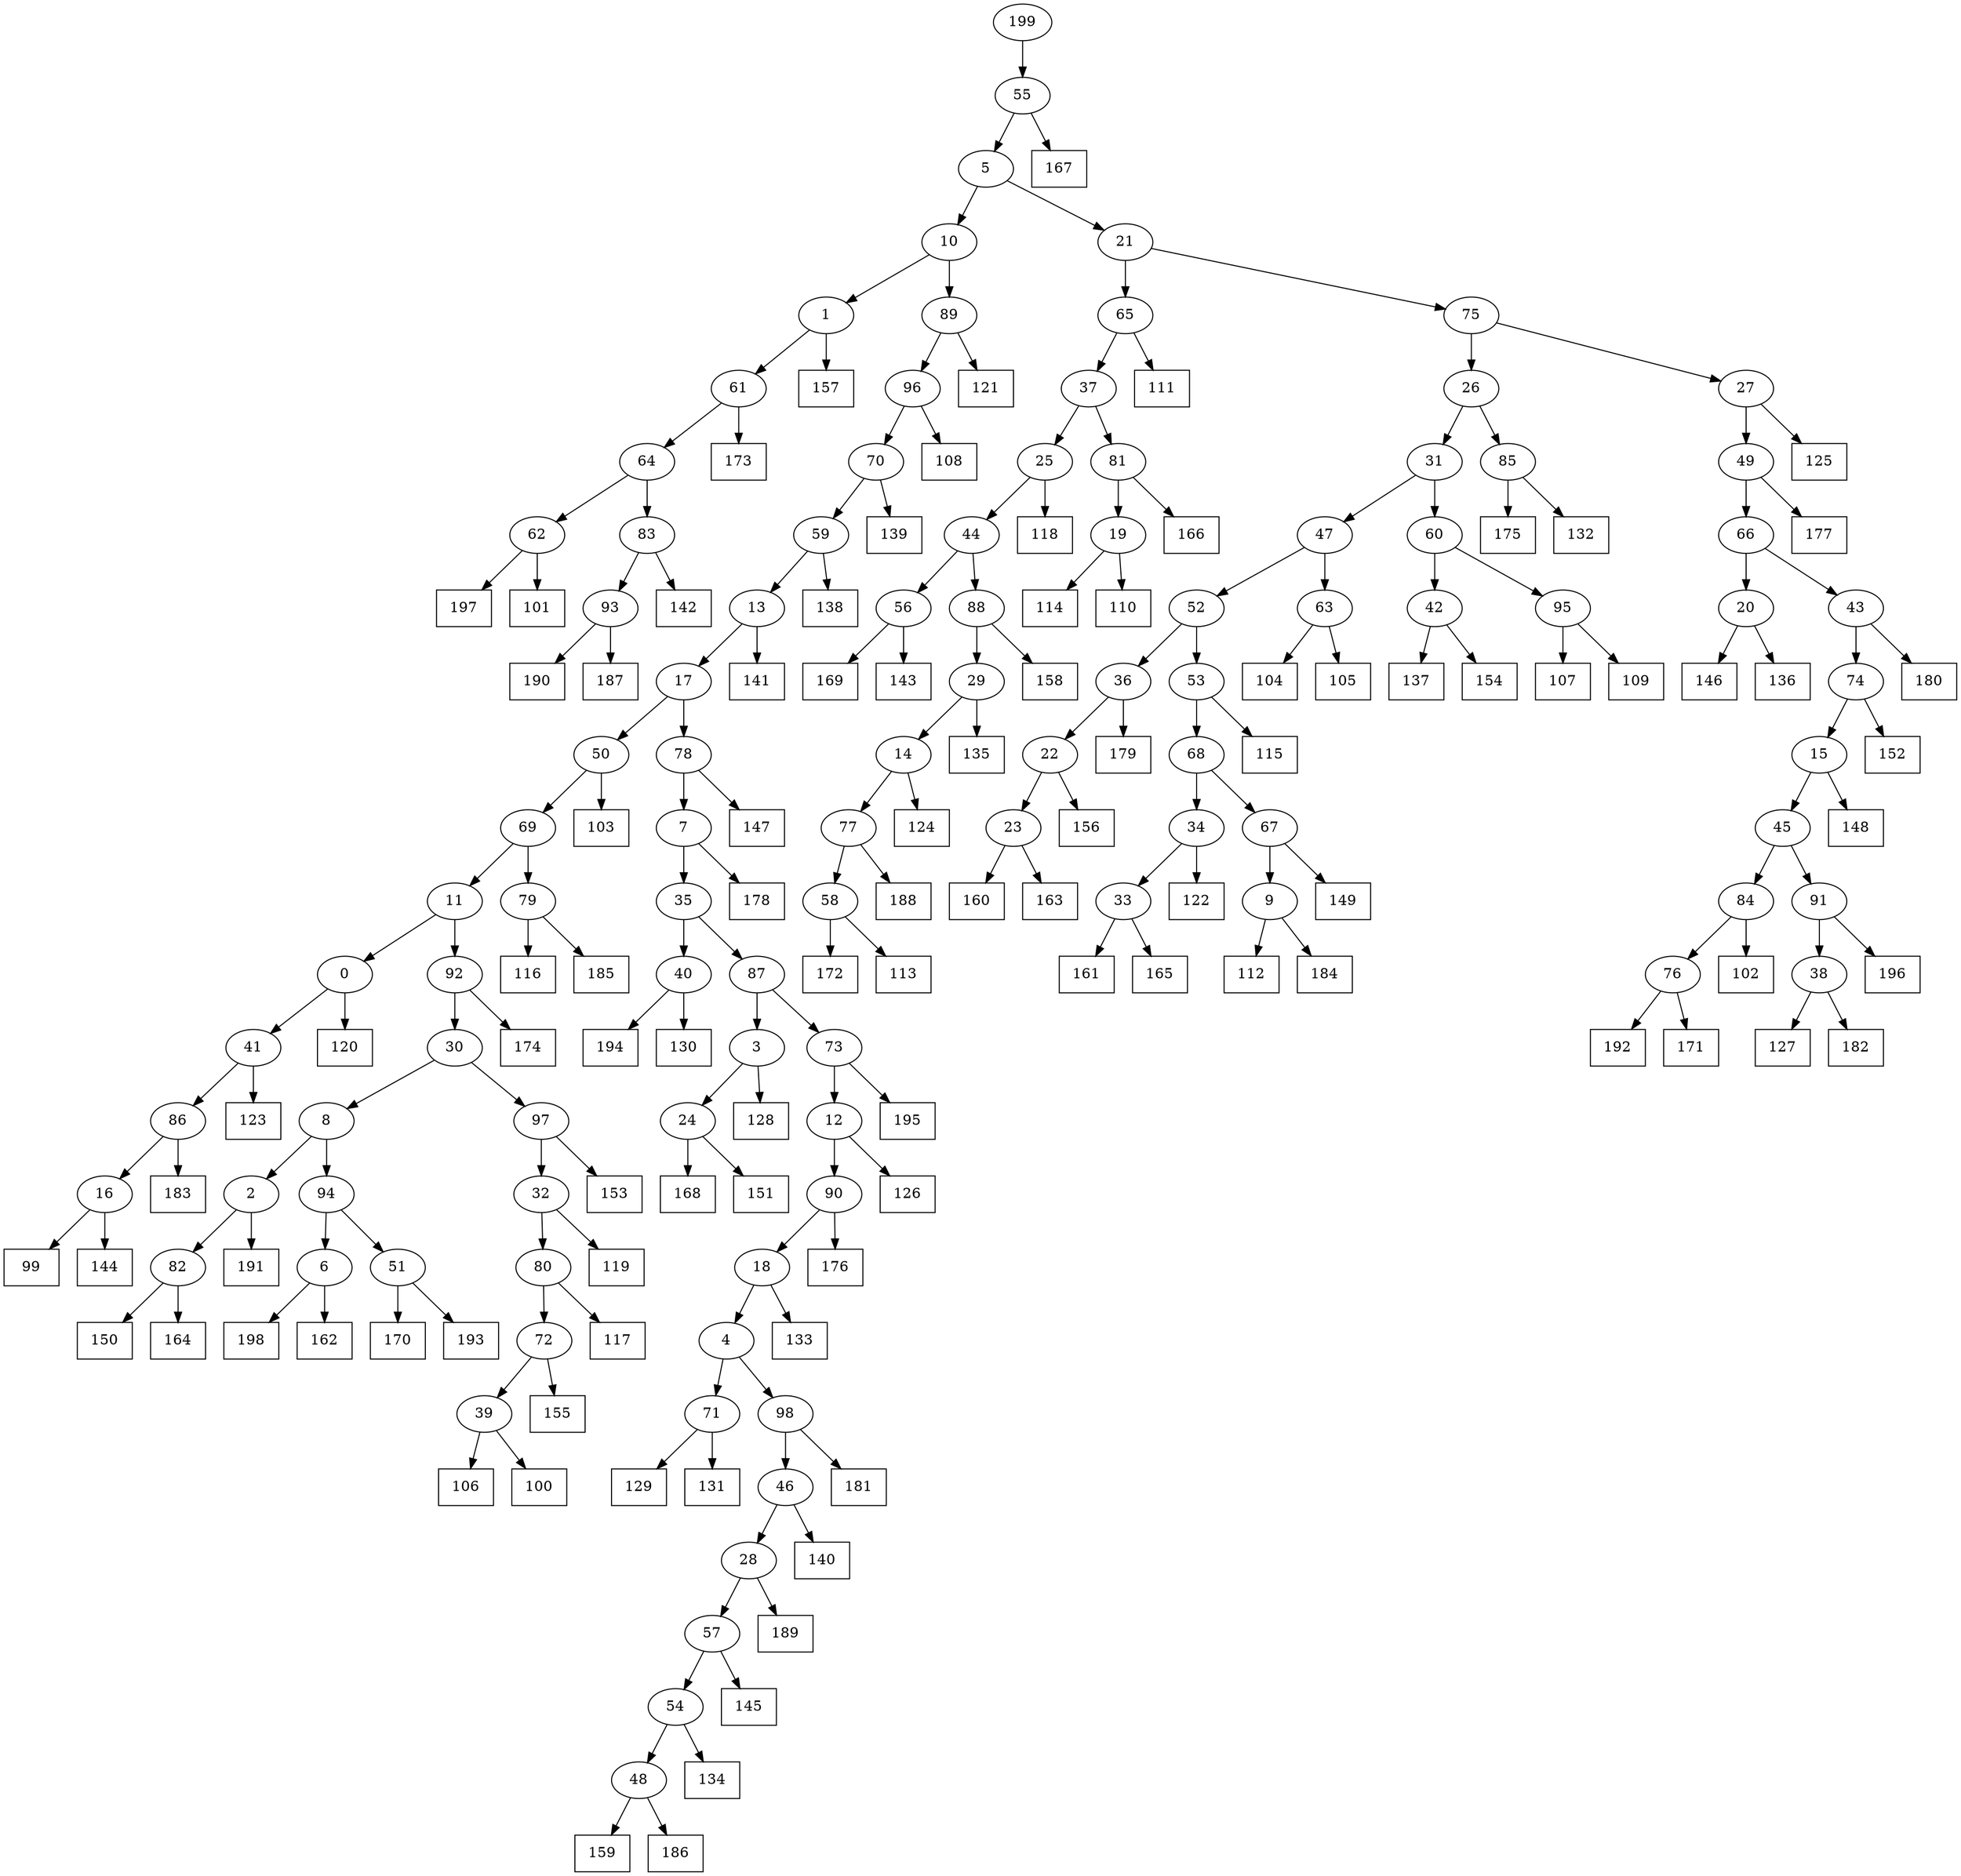 digraph G {
0[label="0"];
1[label="1"];
2[label="2"];
3[label="3"];
4[label="4"];
5[label="5"];
6[label="6"];
7[label="7"];
8[label="8"];
9[label="9"];
10[label="10"];
11[label="11"];
12[label="12"];
13[label="13"];
14[label="14"];
15[label="15"];
16[label="16"];
17[label="17"];
18[label="18"];
19[label="19"];
20[label="20"];
21[label="21"];
22[label="22"];
23[label="23"];
24[label="24"];
25[label="25"];
26[label="26"];
27[label="27"];
28[label="28"];
29[label="29"];
30[label="30"];
31[label="31"];
32[label="32"];
33[label="33"];
34[label="34"];
35[label="35"];
36[label="36"];
37[label="37"];
38[label="38"];
39[label="39"];
40[label="40"];
41[label="41"];
42[label="42"];
43[label="43"];
44[label="44"];
45[label="45"];
46[label="46"];
47[label="47"];
48[label="48"];
49[label="49"];
50[label="50"];
51[label="51"];
52[label="52"];
53[label="53"];
54[label="54"];
55[label="55"];
56[label="56"];
57[label="57"];
58[label="58"];
59[label="59"];
60[label="60"];
61[label="61"];
62[label="62"];
63[label="63"];
64[label="64"];
65[label="65"];
66[label="66"];
67[label="67"];
68[label="68"];
69[label="69"];
70[label="70"];
71[label="71"];
72[label="72"];
73[label="73"];
74[label="74"];
75[label="75"];
76[label="76"];
77[label="77"];
78[label="78"];
79[label="79"];
80[label="80"];
81[label="81"];
82[label="82"];
83[label="83"];
84[label="84"];
85[label="85"];
86[label="86"];
87[label="87"];
88[label="88"];
89[label="89"];
90[label="90"];
91[label="91"];
92[label="92"];
93[label="93"];
94[label="94"];
95[label="95"];
96[label="96"];
97[label="97"];
98[label="98"];
99[shape=box,label="122"];
100[shape=box,label="160"];
101[shape=box,label="99"];
102[shape=box,label="189"];
103[shape=box,label="198"];
104[shape=box,label="114"];
105[shape=box,label="112"];
106[shape=box,label="163"];
107[shape=box,label="146"];
108[shape=box,label="157"];
109[shape=box,label="175"];
110[shape=box,label="194"];
111[shape=box,label="107"];
112[shape=box,label="190"];
113[shape=box,label="179"];
114[shape=box,label="150"];
115[shape=box,label="141"];
116[shape=box,label="159"];
117[shape=box,label="167"];
118[shape=box,label="153"];
119[shape=box,label="136"];
120[shape=box,label="161"];
121[shape=box,label="172"];
122[shape=box,label="149"];
123[shape=box,label="156"];
124[shape=box,label="130"];
125[shape=box,label="108"];
126[shape=box,label="113"];
127[shape=box,label="183"];
128[shape=box,label="180"];
129[shape=box,label="140"];
130[shape=box,label="128"];
131[shape=box,label="181"];
132[shape=box,label="103"];
133[shape=box,label="117"];
134[shape=box,label="133"];
135[shape=box,label="134"];
136[shape=box,label="162"];
137[shape=box,label="129"];
138[shape=box,label="132"];
139[shape=box,label="176"];
140[shape=box,label="118"];
141[shape=box,label="106"];
142[shape=box,label="119"];
143[shape=box,label="191"];
144[shape=box,label="169"];
145[shape=box,label="147"];
146[shape=box,label="127"];
147[shape=box,label="111"];
148[shape=box,label="197"];
149[shape=box,label="182"];
150[shape=box,label="123"];
151[shape=box,label="148"];
152[shape=box,label="173"];
153[shape=box,label="195"];
154[shape=box,label="178"];
155[shape=box,label="188"];
156[shape=box,label="166"];
157[shape=box,label="174"];
158[shape=box,label="168"];
159[shape=box,label="120"];
160[shape=box,label="144"];
161[shape=box,label="138"];
162[shape=box,label="124"];
163[shape=box,label="186"];
164[shape=box,label="137"];
165[shape=box,label="170"];
166[shape=box,label="145"];
167[shape=box,label="142"];
168[shape=box,label="109"];
169[shape=box,label="143"];
170[shape=box,label="158"];
171[shape=box,label="104"];
172[shape=box,label="131"];
173[shape=box,label="196"];
174[shape=box,label="116"];
175[shape=box,label="184"];
176[shape=box,label="102"];
177[shape=box,label="152"];
178[shape=box,label="121"];
179[shape=box,label="165"];
180[shape=box,label="151"];
181[shape=box,label="185"];
182[shape=box,label="177"];
183[shape=box,label="101"];
184[shape=box,label="139"];
185[shape=box,label="125"];
186[shape=box,label="126"];
187[shape=box,label="110"];
188[shape=box,label="105"];
189[shape=box,label="187"];
190[shape=box,label="100"];
191[shape=box,label="154"];
192[shape=box,label="115"];
193[shape=box,label="135"];
194[shape=box,label="164"];
195[shape=box,label="193"];
196[shape=box,label="192"];
197[shape=box,label="155"];
198[shape=box,label="171"];
199[label="199"];
14->162 ;
79->174 ;
28->57 ;
80->133 ;
20->107 ;
97->118 ;
91->173 ;
54->135 ;
1->108 ;
59->161 ;
22->123 ;
53->192 ;
36->113 ;
77->155 ;
49->182 ;
95->168 ;
12->186 ;
51->195 ;
63->188 ;
97->32 ;
83->167 ;
27->49 ;
63->171 ;
60->95 ;
67->122 ;
65->37 ;
66->20 ;
20->119 ;
42->164 ;
46->28 ;
32->142 ;
48->163 ;
15->151 ;
76->198 ;
33->120 ;
39->141 ;
39->190 ;
21->65 ;
65->147 ;
6->103 ;
73->12 ;
89->178 ;
33->179 ;
72->39 ;
57->166 ;
71->172 ;
74->15 ;
2->143 ;
93->112 ;
25->44 ;
14->77 ;
16->160 ;
9->175 ;
72->197 ;
70->59 ;
30->8 ;
8->2 ;
75->26 ;
24->158 ;
0->159 ;
51->165 ;
28->102 ;
86->16 ;
16->101 ;
35->87 ;
55->117 ;
98->131 ;
34->99 ;
43->74 ;
74->177 ;
61->152 ;
82->114 ;
10->1 ;
32->80 ;
21->75 ;
92->30 ;
95->111 ;
59->13 ;
92->157 ;
85->109 ;
56->169 ;
23->106 ;
0->41 ;
70->184 ;
94->51 ;
88->170 ;
199->55 ;
22->23 ;
64->83 ;
1->61 ;
30->97 ;
46->129 ;
79->181 ;
58->126 ;
83->93 ;
93->189 ;
60->42 ;
42->191 ;
77->58 ;
41->150 ;
19->187 ;
23->100 ;
34->33 ;
71->137 ;
44->56 ;
56->144 ;
90->139 ;
68->34 ;
81->19 ;
19->104 ;
31->47 ;
5->10 ;
10->89 ;
18->4 ;
2->82 ;
82->194 ;
66->43 ;
43->128 ;
44->88 ;
26->85 ;
85->138 ;
18->134 ;
37->81 ;
4->98 ;
8->94 ;
38->146 ;
7->154 ;
47->52 ;
98->46 ;
94->6 ;
52->36 ;
36->22 ;
13->17 ;
87->73 ;
73->153 ;
91->38 ;
96->70 ;
26->31 ;
31->60 ;
84->76 ;
76->196 ;
40->124 ;
37->25 ;
67->9 ;
9->105 ;
11->0 ;
61->64 ;
6->136 ;
41->86 ;
86->127 ;
81->156 ;
40->110 ;
80->72 ;
57->54 ;
54->48 ;
69->11 ;
11->92 ;
62->148 ;
50->69 ;
69->79 ;
13->115 ;
88->29 ;
29->14 ;
55->5 ;
5->21 ;
58->121 ;
15->45 ;
45->91 ;
25->140 ;
68->67 ;
48->116 ;
17->78 ;
78->145 ;
4->71 ;
52->53 ;
53->68 ;
29->193 ;
75->27 ;
27->185 ;
50->132 ;
84->176 ;
3->130 ;
35->40 ;
38->149 ;
12->90 ;
90->18 ;
17->50 ;
64->62 ;
62->183 ;
49->66 ;
87->3 ;
45->84 ;
89->96 ;
96->125 ;
78->7 ;
7->35 ;
47->63 ;
3->24 ;
24->180 ;
}
